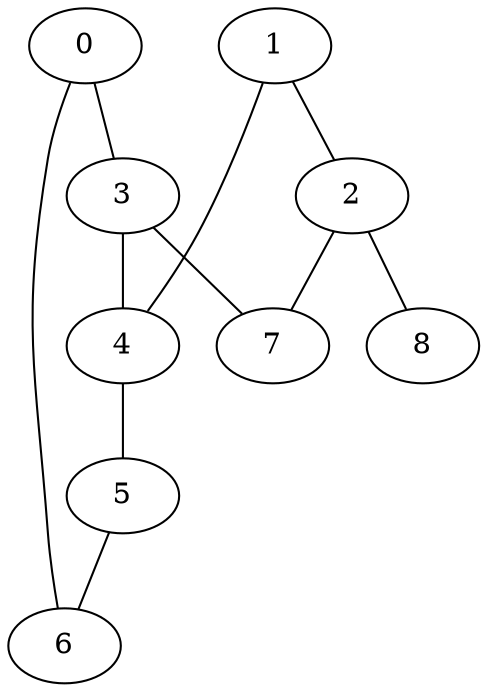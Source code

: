 graph "sampletest150-mod1_image1.bmp" {
	0	 [type=corner,
		x=497,
		y="-10"];
	3	 [type=intersection,
		x=521,
		y=451];
	0 -- 3	 [angle0="1.52",
		frequency=1,
		type0=line];
	6	 [type=corner,
		x=8,
		y="-11"];
	0 -- 6	 [angle0=".00",
		frequency=1,
		type0=line];
	1	 [type=corner,
		x=1,
		y=484];
	2	 [type=intersection,
		x=21,
		y=539];
	1 -- 2	 [angle0="1.22",
		frequency=1,
		type0=line];
	4	 [type=intersection,
		x=22,
		y=463];
	1 -- 4	 [angle0="-.79",
		frequency=1,
		type0=line];
	8	 [type=endpoint,
		x=94,
		y=562];
	2 -- 8	 [angle0=".31",
		frequency=1,
		type0=line];
	7	 [type=corner,
		x=504,
		y=542];
	2 -- 7	 [angle0=".01",
		frequency=1,
		type0=line];
	3 -- 4	 [angle0="-.02",
		frequency=1,
		type0=line];
	3 -- 7	 [angle0="-1.39",
		frequency=1,
		type0=line];
	5	 [type=corner,
		x=0,
		y=437];
	4 -- 5	 [angle0=".87",
		frequency=1,
		type0=line];
	5 -- 6	 [angle0="-1.55",
		frequency=1,
		type0=line];
}

